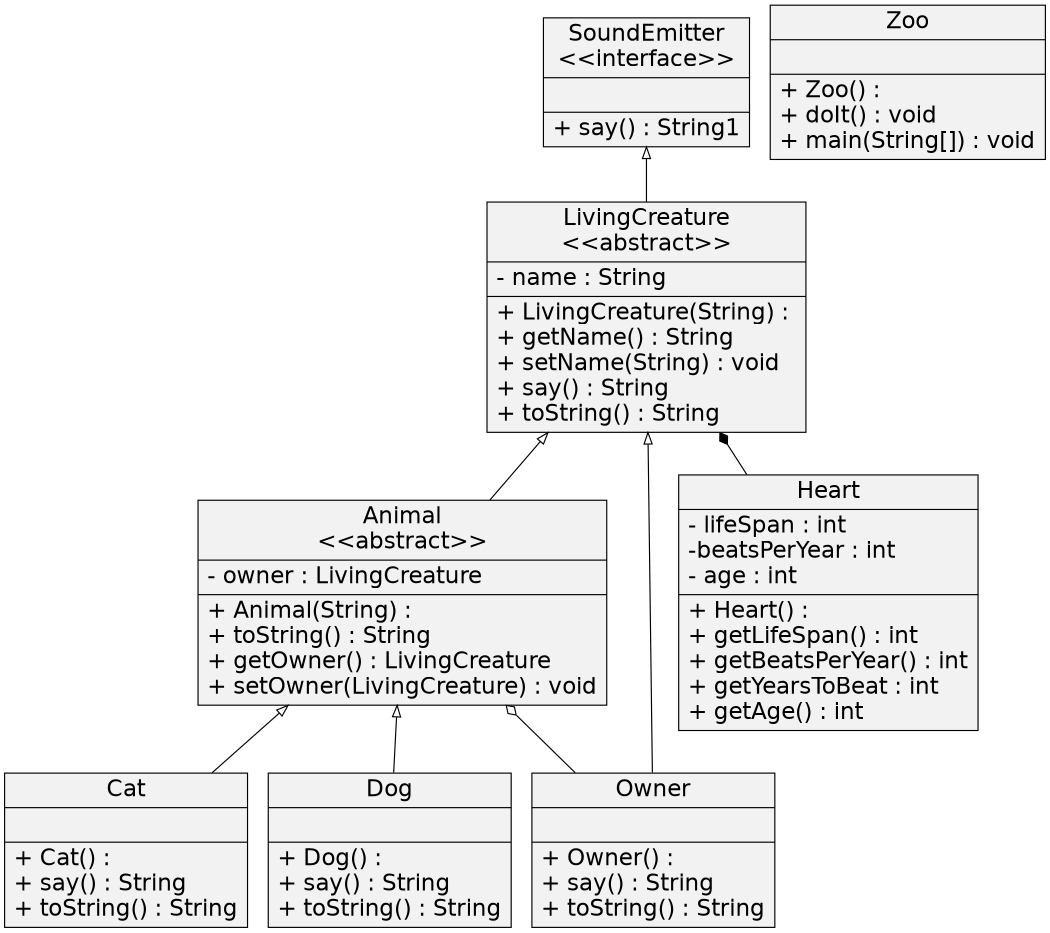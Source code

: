 digraph hierarchy {
size="7,7"
node[shape=record,style=filled,fillcolor=gray95]
edge[dir=back, arrowtail=empty]

        fontname = "Bitstream Vera Sans"
        fontsize = 20

        node [
                fontname = "Bitstream Vera Sans"
                fontsize = 20
                shape = "record"
        ]

        edge [
                fontname = "Bitstream Vera Sans"
                fontsize = 20
        ]

SoundEmitter[
                label = "{SoundEmitter\n\<\<interface\>\>||+ say() : String\1}"
        ]

        Animal [
                label = "{Animal\n\<\<abstract\>\>|- owner : LivingCreature\l|+ Animal(String) : \l+ toString() : String\l+ getOwner() : LivingCreature\l+ setOwner(LivingCreature) : void\l }"
        ]
       Cat [
                label = "{Cat||+ Cat() :\l+ say() : String\l+ toString() : String\l}"
        ]
       Dog [
                label = "{Dog||+ Dog() :\l+ say() : String\l+ toString() : String\l}"
        ]
       LivingCreature [
                label = "{LivingCreature\n\<\<abstract\>\>|- name : String\l|+ LivingCreature(String) : \l+ getName() : String\l+ setName(String) : void\l+ say() : String\l+ toString() : String\l}"
        ]
       Owner [
                label = "{Owner||+ Owner() :\l+ say() : String\l+ toString() : String\l}"
        ]
       Zoo [
                label = "{Zoo||+ Zoo() :\l+ doIt() : void\l+ main(String[]) : void\l}"
        ]
       Heart [
                label = "{Heart|- lifeSpan : int\l-beatsPerYear : int\l- age : int\l|+ Heart() :\l+ getLifeSpan() : int\l+ getBeatsPerYear() : int\l+ getYearsToBeat : int\l+ getAge() : int\l}"
        ]

        SoundEmitter->LivingCreature
	LivingCreature->Animal
	Animal->Cat
	Animal->Dog
	LivingCreature->Owner
        LivingCreature->Heart[constraints=false, arrowtail=diamond]
	Animal->Owner[constraints=false, arrowtail=odiamond]
}
